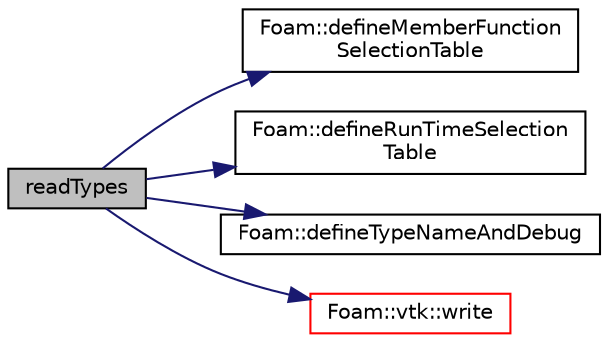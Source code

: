 digraph "readTypes"
{
  bgcolor="transparent";
  edge [fontname="Helvetica",fontsize="10",labelfontname="Helvetica",labelfontsize="10"];
  node [fontname="Helvetica",fontsize="10",shape=record];
  rankdir="LR";
  Node1 [label="readTypes",height=0.2,width=0.4,color="black", fillcolor="grey75", style="filled" fontcolor="black"];
  Node1 -> Node2 [color="midnightblue",fontsize="10",style="solid",fontname="Helvetica"];
  Node2 [label="Foam::defineMemberFunction\lSelectionTable",height=0.2,width=0.4,color="black",URL="$namespaceFoam.html#ae33f224527cee5989718d6ea568beb19"];
  Node1 -> Node3 [color="midnightblue",fontsize="10",style="solid",fontname="Helvetica"];
  Node3 [label="Foam::defineRunTimeSelection\lTable",height=0.2,width=0.4,color="black",URL="$namespaceFoam.html#a21bac6c4f619436df01a12ba97d11602"];
  Node1 -> Node4 [color="midnightblue",fontsize="10",style="solid",fontname="Helvetica"];
  Node4 [label="Foam::defineTypeNameAndDebug",height=0.2,width=0.4,color="black",URL="$namespaceFoam.html#a9907f9d4272b10c75ac87c1679b77c24"];
  Node1 -> Node5 [color="midnightblue",fontsize="10",style="solid",fontname="Helvetica"];
  Node5 [label="Foam::vtk::write",height=0.2,width=0.4,color="red",URL="$namespaceFoam_1_1vtk.html#a5ddab0eba69f47ec148a4a5f9d8f334a",tooltip="Component-wise write of a value (N times) "];
}

